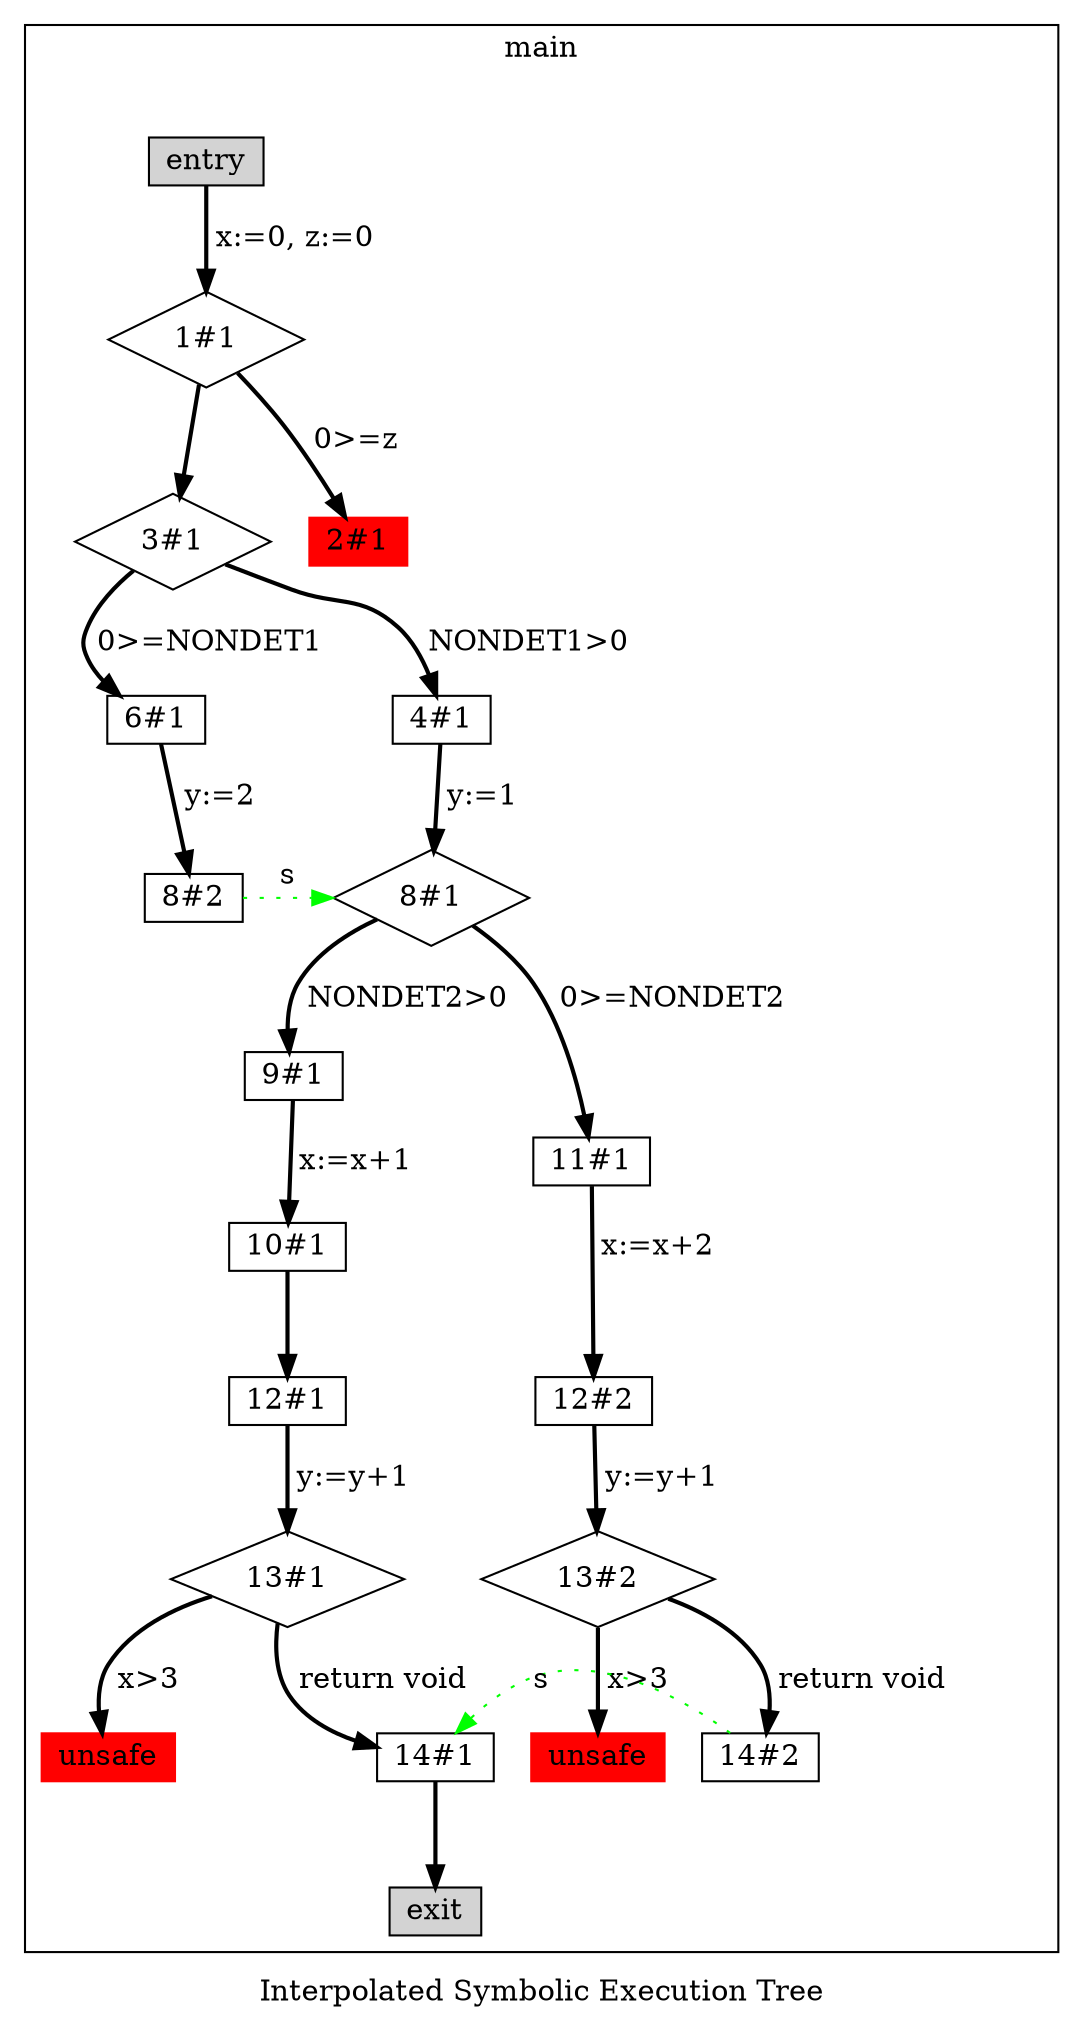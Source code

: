 digraph G { 
 	 label="Interpolated Symbolic Execution Tree";
	 size = "20,20";
	 node [shape=plaintext,width=.2,height=.2]; 
	 compound=true;
	 subgraph "cluster_main" { 
 	 label="main"; 
	 "0#1" [label=entry,shape=box,style=filled];
	 "16#1" [label="exit",shape=box,style=filled];

	 "1#1" [shape=diamond];
	 "3#1" [shape=diamond];
	 "4#1" [shape=box];
	 "6#1" [shape=box];
	 "8#1" [shape=diamond];
	 "8#2" [shape=box];
	 "2#1" [shape=box,style=filled,color=red];
	 "unsafe#1" [label="unsafe", shape=box,style=filled,color=red];
	 "unsafe#2" [label="unsafe", shape=box,style=filled,color=red];
	 "9#1" [shape=box];
	 "10#1" [shape=box];
	 "11#1" [shape=box];
	 "12#1" [shape=box];
	 "12#2" [shape=box];
	 "13#1" [shape=diamond];
	 "13#2" [shape=diamond];
	 "14#1" [shape=box];
	 "14#2" [shape=box];

	 "0#1" -> "1#1" [style=bold,label= " x:=0, z:=0	 "];	
	 "1#1" -> "2#1" [style=bold,label= " 0>=z	 "];
	 "1#1" -> "3#1" [style=bold,label= " 	 "];
	 "3#1" -> "4#1" [style=bold,label= " NONDET1>0	 "];
	 "4#1" -> "8#1" [style=bold,label= " y:=1	 "];
	 "3#1" -> "6#1" [style=bold,label= " 0>=NONDET1	 "];
	 "6#1" -> "8#2" [style=bold,label= " y:=2	 "];
	 "8#2" -> "8#1" [style=dotted,color=green,label="s"];
	 { rank =same; "8#2"; "8#1"; };
	 { rank =same; "12#2"; "12#1"; };
	 "8#1" -> "9#1" [style=bold,label= " NONDET2>0	 "];
	 "9#1" -> "10#1" [style=bold,label= " x:=x+1	 "];
	 "10#1" -> "12#1" [style=bold,label= " 	 "];
	 "12#1" -> "13#1" [style=bold,label= " y:=y+1	 "];
	 "13#1" -> "unsafe#1" [style=bold,label= " x>3	 "];
	 "13#1" -> "14#1" [style=bold,label= " return void	 "];
	 "14#1" -> "16#1" [style=bold,label= " 	 "];

	 "8#1" -> "11#1" [style=bold,label= " 0>=NONDET2	 "];
	 "11#1" -> "12#2" [style=bold,label= " x:=x+2	 "];
	 "12#2" -> "13#2" [style=bold,label= " y:=y+1	 "];
	 "13#2" -> "unsafe#2" [style=bold,label= " x>3	 "];
	 "13#2" -> "14#2" [style=bold,label= " return void	 "];
	 "14#2" -> "14#1" [style=dotted,color=green,label="s"];
	 { rank =same; "14#2"; "14#1"; };
}
}
